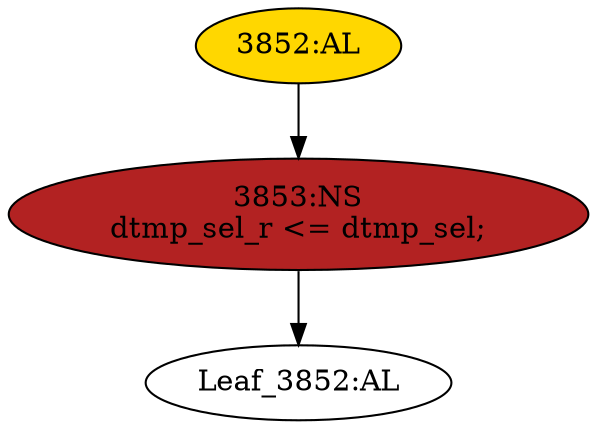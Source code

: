 strict digraph "" {
	node [label="\N"];
	"Leaf_3852:AL"	 [def_var="['dtmp_sel_r']",
		label="Leaf_3852:AL"];
	"3853:NS"	 [ast="<pyverilog.vparser.ast.NonblockingSubstitution object at 0x7f13b5568e50>",
		fillcolor=firebrick,
		label="3853:NS
dtmp_sel_r <= dtmp_sel;",
		statements="[<pyverilog.vparser.ast.NonblockingSubstitution object at 0x7f13b5568e50>]",
		style=filled,
		typ=NonblockingSubstitution];
	"3853:NS" -> "Leaf_3852:AL"	 [cond="[]",
		lineno=None];
	"3852:AL"	 [ast="<pyverilog.vparser.ast.Always object at 0x7f13b5568f90>",
		clk_sens=True,
		fillcolor=gold,
		label="3852:AL",
		sens="['clk']",
		statements="[]",
		style=filled,
		typ=Always,
		use_var="['dtmp_sel']"];
	"3852:AL" -> "3853:NS"	 [cond="[]",
		lineno=None];
}

